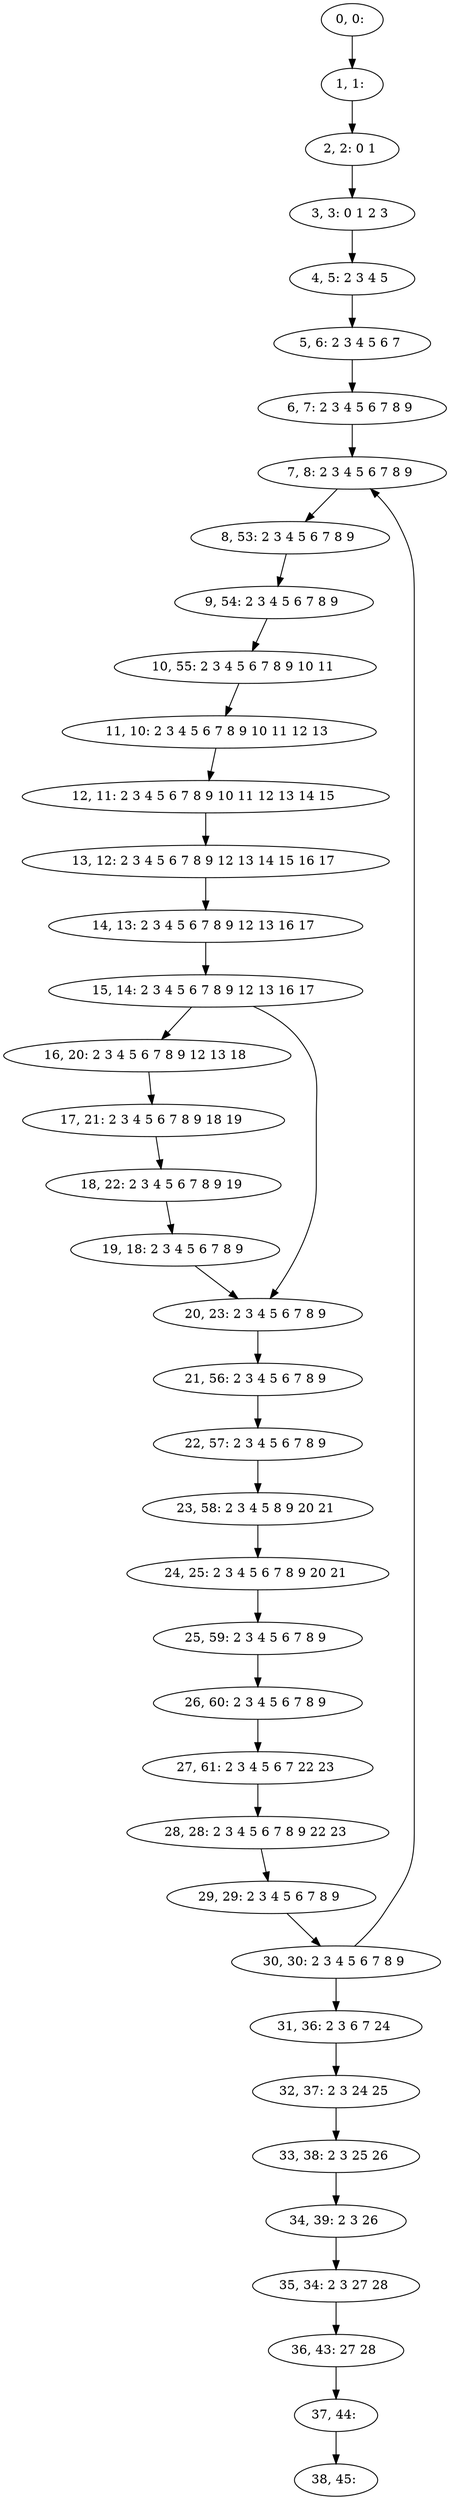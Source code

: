 digraph G {
0[label="0, 0: "];
1[label="1, 1: "];
2[label="2, 2: 0 1 "];
3[label="3, 3: 0 1 2 3 "];
4[label="4, 5: 2 3 4 5 "];
5[label="5, 6: 2 3 4 5 6 7 "];
6[label="6, 7: 2 3 4 5 6 7 8 9 "];
7[label="7, 8: 2 3 4 5 6 7 8 9 "];
8[label="8, 53: 2 3 4 5 6 7 8 9 "];
9[label="9, 54: 2 3 4 5 6 7 8 9 "];
10[label="10, 55: 2 3 4 5 6 7 8 9 10 11 "];
11[label="11, 10: 2 3 4 5 6 7 8 9 10 11 12 13 "];
12[label="12, 11: 2 3 4 5 6 7 8 9 10 11 12 13 14 15 "];
13[label="13, 12: 2 3 4 5 6 7 8 9 12 13 14 15 16 17 "];
14[label="14, 13: 2 3 4 5 6 7 8 9 12 13 16 17 "];
15[label="15, 14: 2 3 4 5 6 7 8 9 12 13 16 17 "];
16[label="16, 20: 2 3 4 5 6 7 8 9 12 13 18 "];
17[label="17, 21: 2 3 4 5 6 7 8 9 18 19 "];
18[label="18, 22: 2 3 4 5 6 7 8 9 19 "];
19[label="19, 18: 2 3 4 5 6 7 8 9 "];
20[label="20, 23: 2 3 4 5 6 7 8 9 "];
21[label="21, 56: 2 3 4 5 6 7 8 9 "];
22[label="22, 57: 2 3 4 5 6 7 8 9 "];
23[label="23, 58: 2 3 4 5 8 9 20 21 "];
24[label="24, 25: 2 3 4 5 6 7 8 9 20 21 "];
25[label="25, 59: 2 3 4 5 6 7 8 9 "];
26[label="26, 60: 2 3 4 5 6 7 8 9 "];
27[label="27, 61: 2 3 4 5 6 7 22 23 "];
28[label="28, 28: 2 3 4 5 6 7 8 9 22 23 "];
29[label="29, 29: 2 3 4 5 6 7 8 9 "];
30[label="30, 30: 2 3 4 5 6 7 8 9 "];
31[label="31, 36: 2 3 6 7 24 "];
32[label="32, 37: 2 3 24 25 "];
33[label="33, 38: 2 3 25 26 "];
34[label="34, 39: 2 3 26 "];
35[label="35, 34: 2 3 27 28 "];
36[label="36, 43: 27 28 "];
37[label="37, 44: "];
38[label="38, 45: "];
0->1 ;
1->2 ;
2->3 ;
3->4 ;
4->5 ;
5->6 ;
6->7 ;
7->8 ;
8->9 ;
9->10 ;
10->11 ;
11->12 ;
12->13 ;
13->14 ;
14->15 ;
15->16 ;
15->20 ;
16->17 ;
17->18 ;
18->19 ;
19->20 ;
20->21 ;
21->22 ;
22->23 ;
23->24 ;
24->25 ;
25->26 ;
26->27 ;
27->28 ;
28->29 ;
29->30 ;
30->31 ;
30->7 ;
31->32 ;
32->33 ;
33->34 ;
34->35 ;
35->36 ;
36->37 ;
37->38 ;
}
